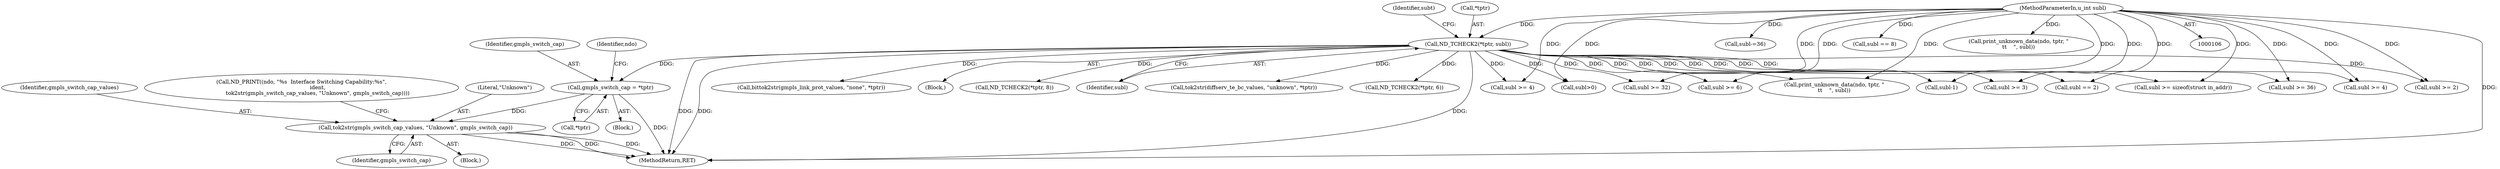 digraph "0_tcpdump_5d0d76e88ee2d3236d7e032589d6f1d4ec5f7b1e@pointer" {
"1000411" [label="(Call,gmpls_switch_cap = *tptr)"];
"1000132" [label="(Call,ND_TCHECK2(*tptr, subl))"];
"1000110" [label="(MethodParameterIn,u_int subl)"];
"1000422" [label="(Call,tok2str(gmpls_switch_cap_values, \"Unknown\", gmpls_switch_cap))"];
"1000425" [label="(Identifier,gmpls_switch_cap)"];
"1000600" [label="(MethodReturn,RET)"];
"1000492" [label="(Call,ND_TCHECK2(*tptr, 6))"];
"1000110" [label="(MethodParameterIn,u_int subl)"];
"1000413" [label="(Call,*tptr)"];
"1000330" [label="(Call,subl == 2)"];
"1000411" [label="(Call,gmpls_switch_cap = *tptr)"];
"1000187" [label="(Call,subl >= 4)"];
"1000360" [label="(Call,bittok2str(gmpls_link_prot_values, \"none\", *tptr))"];
"1000317" [label="(Call,subl >= 3)"];
"1000372" [label="(Call,subl >= 6)"];
"1000415" [label="(Call,ND_PRINT((ndo, \"%s  Interface Switching Capability:%s\",\n                   ident,\n                   tok2str(gmpls_switch_cap_values, \"Unknown\", gmpls_switch_cap))))"];
"1000132" [label="(Call,ND_TCHECK2(*tptr, subl))"];
"1000112" [label="(Block,)"];
"1000171" [label="(Call,subl >= sizeof(struct in_addr))"];
"1000424" [label="(Literal,\"Unknown\")"];
"1000412" [label="(Identifier,gmpls_switch_cap)"];
"1000529" [label="(Call,ND_TCHECK2(*tptr, 8))"];
"1000137" [label="(Identifier,subt)"];
"1000423" [label="(Identifier,gmpls_switch_cap_values)"];
"1000135" [label="(Identifier,subl)"];
"1000407" [label="(Call,subl >= 36)"];
"1000482" [label="(Call,subl-=36)"];
"1000420" [label="(Block,)"];
"1000417" [label="(Identifier,ndo)"];
"1000212" [label="(Call,subl >= 32)"];
"1000133" [label="(Call,*tptr)"];
"1000262" [label="(Call,tok2str(diffserv_te_bc_values, \"unknown\", *tptr))"];
"1000410" [label="(Block,)"];
"1000587" [label="(Call,print_unknown_data(ndo, tptr, \"\n\t\t    \", subl))"];
"1000155" [label="(Call,subl == 8)"];
"1000350" [label="(Call,subl >= 2)"];
"1000576" [label="(Call,print_unknown_data(ndo, tptr, \"\n\t\t    \", subl))"];
"1000143" [label="(Call,subl >= 4)"];
"1000570" [label="(Call,subl>0)"];
"1000278" [label="(Call,subl-1)"];
"1000422" [label="(Call,tok2str(gmpls_switch_cap_values, \"Unknown\", gmpls_switch_cap))"];
"1000411" -> "1000410"  [label="AST: "];
"1000411" -> "1000413"  [label="CFG: "];
"1000412" -> "1000411"  [label="AST: "];
"1000413" -> "1000411"  [label="AST: "];
"1000417" -> "1000411"  [label="CFG: "];
"1000411" -> "1000600"  [label="DDG: "];
"1000132" -> "1000411"  [label="DDG: "];
"1000411" -> "1000422"  [label="DDG: "];
"1000132" -> "1000112"  [label="AST: "];
"1000132" -> "1000135"  [label="CFG: "];
"1000133" -> "1000132"  [label="AST: "];
"1000135" -> "1000132"  [label="AST: "];
"1000137" -> "1000132"  [label="CFG: "];
"1000132" -> "1000600"  [label="DDG: "];
"1000132" -> "1000600"  [label="DDG: "];
"1000132" -> "1000600"  [label="DDG: "];
"1000110" -> "1000132"  [label="DDG: "];
"1000132" -> "1000143"  [label="DDG: "];
"1000132" -> "1000171"  [label="DDG: "];
"1000132" -> "1000187"  [label="DDG: "];
"1000132" -> "1000212"  [label="DDG: "];
"1000132" -> "1000262"  [label="DDG: "];
"1000132" -> "1000278"  [label="DDG: "];
"1000132" -> "1000317"  [label="DDG: "];
"1000132" -> "1000330"  [label="DDG: "];
"1000132" -> "1000350"  [label="DDG: "];
"1000132" -> "1000360"  [label="DDG: "];
"1000132" -> "1000372"  [label="DDG: "];
"1000132" -> "1000407"  [label="DDG: "];
"1000132" -> "1000492"  [label="DDG: "];
"1000132" -> "1000529"  [label="DDG: "];
"1000132" -> "1000570"  [label="DDG: "];
"1000132" -> "1000587"  [label="DDG: "];
"1000110" -> "1000106"  [label="AST: "];
"1000110" -> "1000600"  [label="DDG: "];
"1000110" -> "1000143"  [label="DDG: "];
"1000110" -> "1000155"  [label="DDG: "];
"1000110" -> "1000171"  [label="DDG: "];
"1000110" -> "1000187"  [label="DDG: "];
"1000110" -> "1000212"  [label="DDG: "];
"1000110" -> "1000278"  [label="DDG: "];
"1000110" -> "1000317"  [label="DDG: "];
"1000110" -> "1000330"  [label="DDG: "];
"1000110" -> "1000350"  [label="DDG: "];
"1000110" -> "1000372"  [label="DDG: "];
"1000110" -> "1000407"  [label="DDG: "];
"1000110" -> "1000482"  [label="DDG: "];
"1000110" -> "1000570"  [label="DDG: "];
"1000110" -> "1000576"  [label="DDG: "];
"1000110" -> "1000587"  [label="DDG: "];
"1000422" -> "1000420"  [label="AST: "];
"1000422" -> "1000425"  [label="CFG: "];
"1000423" -> "1000422"  [label="AST: "];
"1000424" -> "1000422"  [label="AST: "];
"1000425" -> "1000422"  [label="AST: "];
"1000415" -> "1000422"  [label="CFG: "];
"1000422" -> "1000600"  [label="DDG: "];
"1000422" -> "1000600"  [label="DDG: "];
"1000422" -> "1000600"  [label="DDG: "];
}
